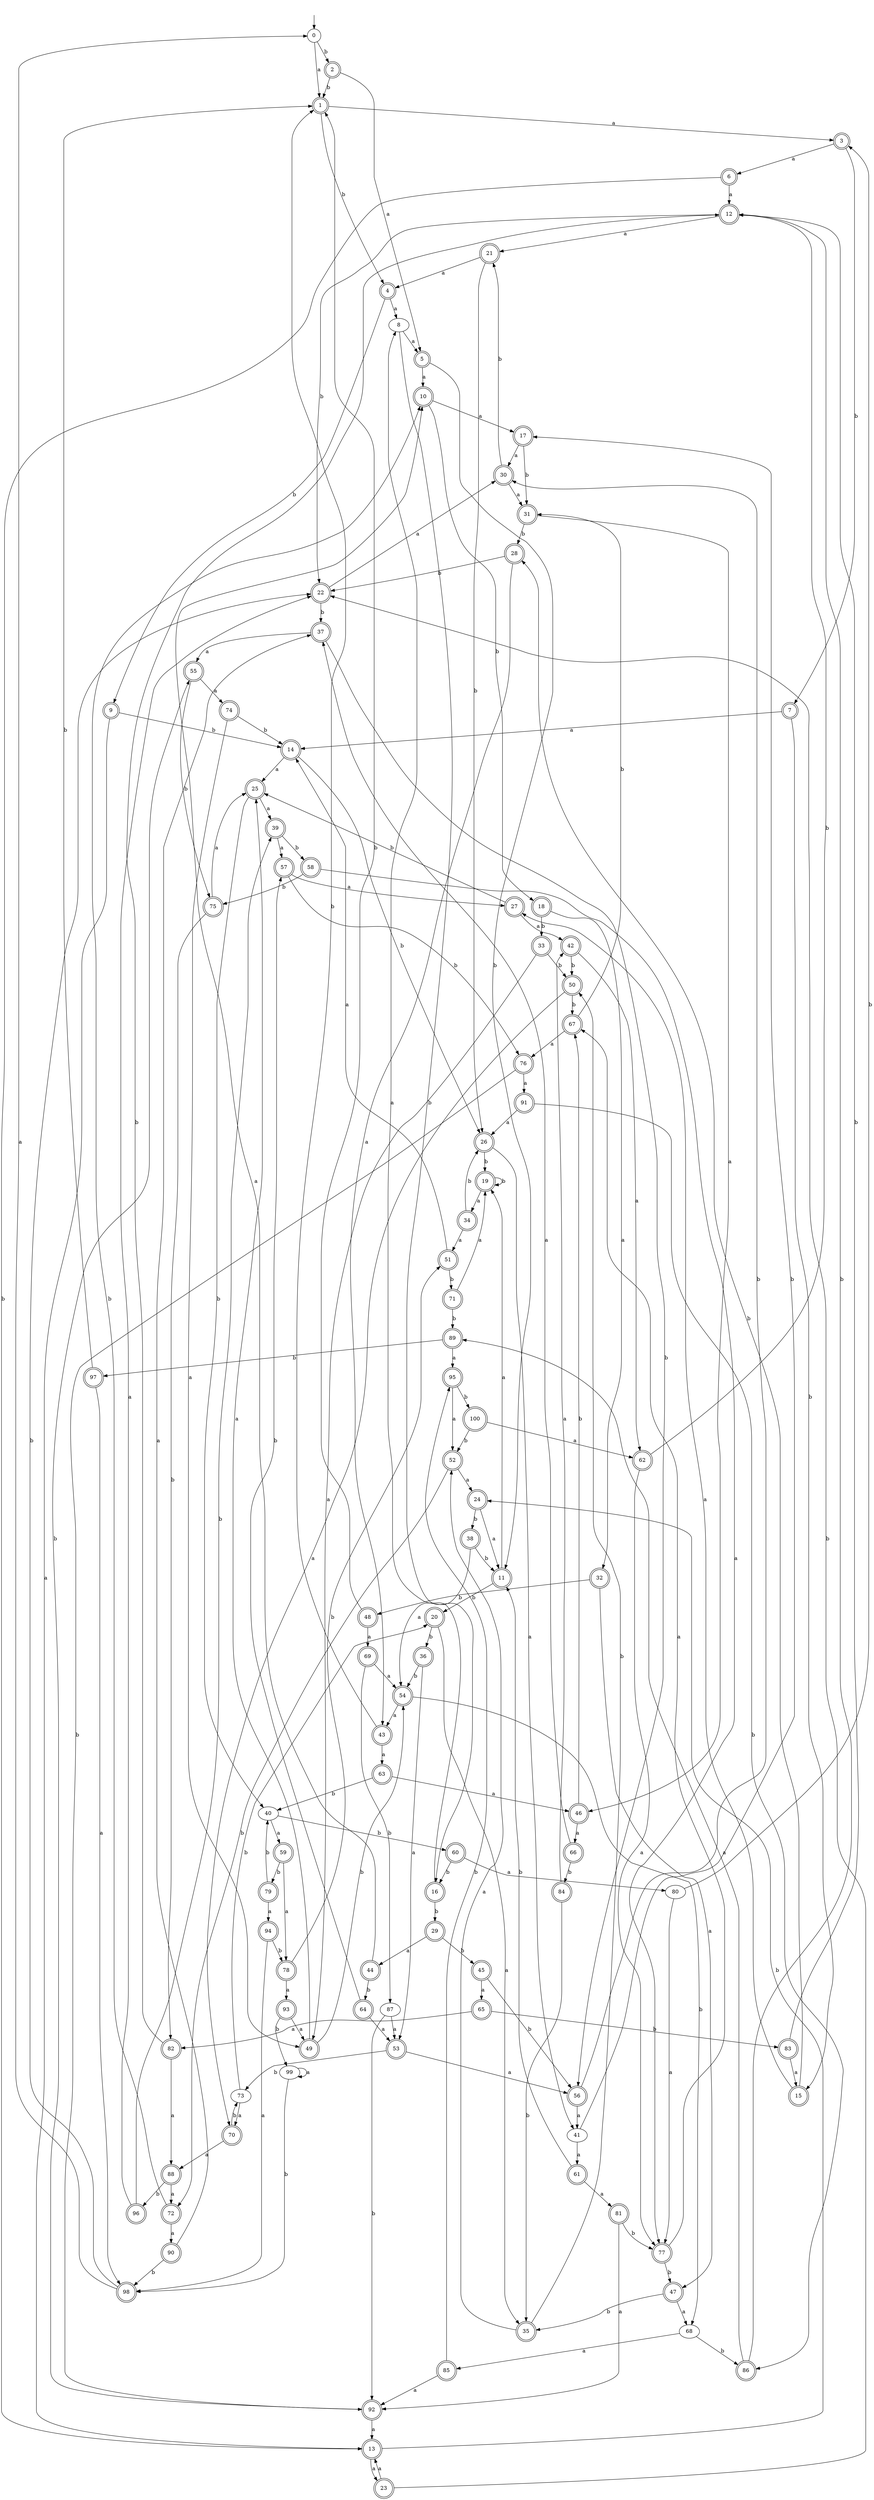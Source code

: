 digraph RandomDFA {
  __start0 [label="", shape=none];
  __start0 -> 0 [label=""];
  0 [shape=circle]
  0 -> 1 [label="a"]
  0 -> 2 [label="b"]
  1 [shape=doublecircle]
  1 -> 3 [label="a"]
  1 -> 4 [label="b"]
  2 [shape=doublecircle]
  2 -> 5 [label="a"]
  2 -> 1 [label="b"]
  3 [shape=doublecircle]
  3 -> 6 [label="a"]
  3 -> 7 [label="b"]
  4 [shape=doublecircle]
  4 -> 8 [label="a"]
  4 -> 9 [label="b"]
  5 [shape=doublecircle]
  5 -> 10 [label="a"]
  5 -> 11 [label="b"]
  6 [shape=doublecircle]
  6 -> 12 [label="a"]
  6 -> 13 [label="b"]
  7 [shape=doublecircle]
  7 -> 14 [label="a"]
  7 -> 15 [label="b"]
  8
  8 -> 5 [label="a"]
  8 -> 16 [label="b"]
  9 [shape=doublecircle]
  9 -> 13 [label="a"]
  9 -> 14 [label="b"]
  10 [shape=doublecircle]
  10 -> 17 [label="a"]
  10 -> 18 [label="b"]
  11 [shape=doublecircle]
  11 -> 19 [label="a"]
  11 -> 20 [label="b"]
  12 [shape=doublecircle]
  12 -> 21 [label="a"]
  12 -> 22 [label="b"]
  13 [shape=doublecircle]
  13 -> 23 [label="a"]
  13 -> 24 [label="b"]
  14 [shape=doublecircle]
  14 -> 25 [label="a"]
  14 -> 26 [label="b"]
  15 [shape=doublecircle]
  15 -> 27 [label="a"]
  15 -> 28 [label="b"]
  16 [shape=doublecircle]
  16 -> 8 [label="a"]
  16 -> 29 [label="b"]
  17 [shape=doublecircle]
  17 -> 30 [label="a"]
  17 -> 31 [label="b"]
  18 [shape=doublecircle]
  18 -> 32 [label="a"]
  18 -> 33 [label="b"]
  19 [shape=doublecircle]
  19 -> 34 [label="a"]
  19 -> 19 [label="b"]
  20 [shape=doublecircle]
  20 -> 35 [label="a"]
  20 -> 36 [label="b"]
  21 [shape=doublecircle]
  21 -> 4 [label="a"]
  21 -> 26 [label="b"]
  22 [shape=doublecircle]
  22 -> 30 [label="a"]
  22 -> 37 [label="b"]
  23 [shape=doublecircle]
  23 -> 13 [label="a"]
  23 -> 22 [label="b"]
  24 [shape=doublecircle]
  24 -> 11 [label="a"]
  24 -> 38 [label="b"]
  25 [shape=doublecircle]
  25 -> 39 [label="a"]
  25 -> 40 [label="b"]
  26 [shape=doublecircle]
  26 -> 41 [label="a"]
  26 -> 19 [label="b"]
  27 [shape=doublecircle]
  27 -> 42 [label="a"]
  27 -> 25 [label="b"]
  28 [shape=doublecircle]
  28 -> 43 [label="a"]
  28 -> 22 [label="b"]
  29 [shape=doublecircle]
  29 -> 44 [label="a"]
  29 -> 45 [label="b"]
  30 [shape=doublecircle]
  30 -> 31 [label="a"]
  30 -> 21 [label="b"]
  31 [shape=doublecircle]
  31 -> 46 [label="a"]
  31 -> 28 [label="b"]
  32 [shape=doublecircle]
  32 -> 47 [label="a"]
  32 -> 48 [label="b"]
  33 [shape=doublecircle]
  33 -> 49 [label="a"]
  33 -> 50 [label="b"]
  34 [shape=doublecircle]
  34 -> 51 [label="a"]
  34 -> 26 [label="b"]
  35 [shape=doublecircle]
  35 -> 52 [label="a"]
  35 -> 50 [label="b"]
  36 [shape=doublecircle]
  36 -> 53 [label="a"]
  36 -> 54 [label="b"]
  37 [shape=doublecircle]
  37 -> 55 [label="a"]
  37 -> 56 [label="b"]
  38 [shape=doublecircle]
  38 -> 54 [label="a"]
  38 -> 11 [label="b"]
  39 [shape=doublecircle]
  39 -> 57 [label="a"]
  39 -> 58 [label="b"]
  40
  40 -> 59 [label="a"]
  40 -> 60 [label="b"]
  41
  41 -> 61 [label="a"]
  41 -> 17 [label="b"]
  42 [shape=doublecircle]
  42 -> 62 [label="a"]
  42 -> 50 [label="b"]
  43 [shape=doublecircle]
  43 -> 63 [label="a"]
  43 -> 1 [label="b"]
  44 [shape=doublecircle]
  44 -> 10 [label="a"]
  44 -> 64 [label="b"]
  45 [shape=doublecircle]
  45 -> 65 [label="a"]
  45 -> 56 [label="b"]
  46 [shape=doublecircle]
  46 -> 66 [label="a"]
  46 -> 67 [label="b"]
  47 [shape=doublecircle]
  47 -> 68 [label="a"]
  47 -> 35 [label="b"]
  48 [shape=doublecircle]
  48 -> 69 [label="a"]
  48 -> 1 [label="b"]
  49 [shape=doublecircle]
  49 -> 25 [label="a"]
  49 -> 54 [label="b"]
  50 [shape=doublecircle]
  50 -> 70 [label="a"]
  50 -> 67 [label="b"]
  51 [shape=doublecircle]
  51 -> 14 [label="a"]
  51 -> 71 [label="b"]
  52 [shape=doublecircle]
  52 -> 24 [label="a"]
  52 -> 72 [label="b"]
  53 [shape=doublecircle]
  53 -> 56 [label="a"]
  53 -> 73 [label="b"]
  54 [shape=doublecircle]
  54 -> 43 [label="a"]
  54 -> 68 [label="b"]
  55 [shape=doublecircle]
  55 -> 74 [label="a"]
  55 -> 75 [label="b"]
  56 [shape=doublecircle]
  56 -> 41 [label="a"]
  56 -> 30 [label="b"]
  57 [shape=doublecircle]
  57 -> 27 [label="a"]
  57 -> 76 [label="b"]
  58 [shape=doublecircle]
  58 -> 77 [label="a"]
  58 -> 75 [label="b"]
  59 [shape=doublecircle]
  59 -> 78 [label="a"]
  59 -> 79 [label="b"]
  60 [shape=doublecircle]
  60 -> 80 [label="a"]
  60 -> 16 [label="b"]
  61 [shape=doublecircle]
  61 -> 81 [label="a"]
  61 -> 11 [label="b"]
  62 [shape=doublecircle]
  62 -> 77 [label="a"]
  62 -> 12 [label="b"]
  63 [shape=doublecircle]
  63 -> 46 [label="a"]
  63 -> 40 [label="b"]
  64 [shape=doublecircle]
  64 -> 53 [label="a"]
  64 -> 57 [label="b"]
  65 [shape=doublecircle]
  65 -> 82 [label="a"]
  65 -> 83 [label="b"]
  66 [shape=doublecircle]
  66 -> 37 [label="a"]
  66 -> 84 [label="b"]
  67 [shape=doublecircle]
  67 -> 76 [label="a"]
  67 -> 31 [label="b"]
  68
  68 -> 85 [label="a"]
  68 -> 86 [label="b"]
  69 [shape=doublecircle]
  69 -> 54 [label="a"]
  69 -> 87 [label="b"]
  70 [shape=doublecircle]
  70 -> 88 [label="a"]
  70 -> 73 [label="b"]
  71 [shape=doublecircle]
  71 -> 19 [label="a"]
  71 -> 89 [label="b"]
  72 [shape=doublecircle]
  72 -> 90 [label="a"]
  72 -> 10 [label="b"]
  73
  73 -> 70 [label="a"]
  73 -> 20 [label="b"]
  74 [shape=doublecircle]
  74 -> 49 [label="a"]
  74 -> 14 [label="b"]
  75 [shape=doublecircle]
  75 -> 25 [label="a"]
  75 -> 82 [label="b"]
  76 [shape=doublecircle]
  76 -> 91 [label="a"]
  76 -> 92 [label="b"]
  77 [shape=doublecircle]
  77 -> 67 [label="a"]
  77 -> 47 [label="b"]
  78 [shape=doublecircle]
  78 -> 93 [label="a"]
  78 -> 51 [label="b"]
  79 [shape=doublecircle]
  79 -> 94 [label="a"]
  79 -> 40 [label="b"]
  80
  80 -> 77 [label="a"]
  80 -> 3 [label="b"]
  81 [shape=doublecircle]
  81 -> 92 [label="a"]
  81 -> 77 [label="b"]
  82 [shape=doublecircle]
  82 -> 88 [label="a"]
  82 -> 12 [label="b"]
  83 [shape=doublecircle]
  83 -> 15 [label="a"]
  83 -> 12 [label="b"]
  84 [shape=doublecircle]
  84 -> 42 [label="a"]
  84 -> 35 [label="b"]
  85 [shape=doublecircle]
  85 -> 92 [label="a"]
  85 -> 95 [label="b"]
  86 [shape=doublecircle]
  86 -> 89 [label="a"]
  86 -> 12 [label="b"]
  87
  87 -> 53 [label="a"]
  87 -> 92 [label="b"]
  88 [shape=doublecircle]
  88 -> 72 [label="a"]
  88 -> 96 [label="b"]
  89 [shape=doublecircle]
  89 -> 95 [label="a"]
  89 -> 97 [label="b"]
  90 [shape=doublecircle]
  90 -> 37 [label="a"]
  90 -> 98 [label="b"]
  91 [shape=doublecircle]
  91 -> 26 [label="a"]
  91 -> 86 [label="b"]
  92 [shape=doublecircle]
  92 -> 13 [label="a"]
  92 -> 55 [label="b"]
  93 [shape=doublecircle]
  93 -> 49 [label="a"]
  93 -> 99 [label="b"]
  94 [shape=doublecircle]
  94 -> 98 [label="a"]
  94 -> 78 [label="b"]
  95 [shape=doublecircle]
  95 -> 52 [label="a"]
  95 -> 100 [label="b"]
  96 [shape=doublecircle]
  96 -> 22 [label="a"]
  96 -> 39 [label="b"]
  97 [shape=doublecircle]
  97 -> 98 [label="a"]
  97 -> 1 [label="b"]
  98 [shape=doublecircle]
  98 -> 0 [label="a"]
  98 -> 22 [label="b"]
  99
  99 -> 99 [label="a"]
  99 -> 98 [label="b"]
  100 [shape=doublecircle]
  100 -> 62 [label="a"]
  100 -> 52 [label="b"]
}
